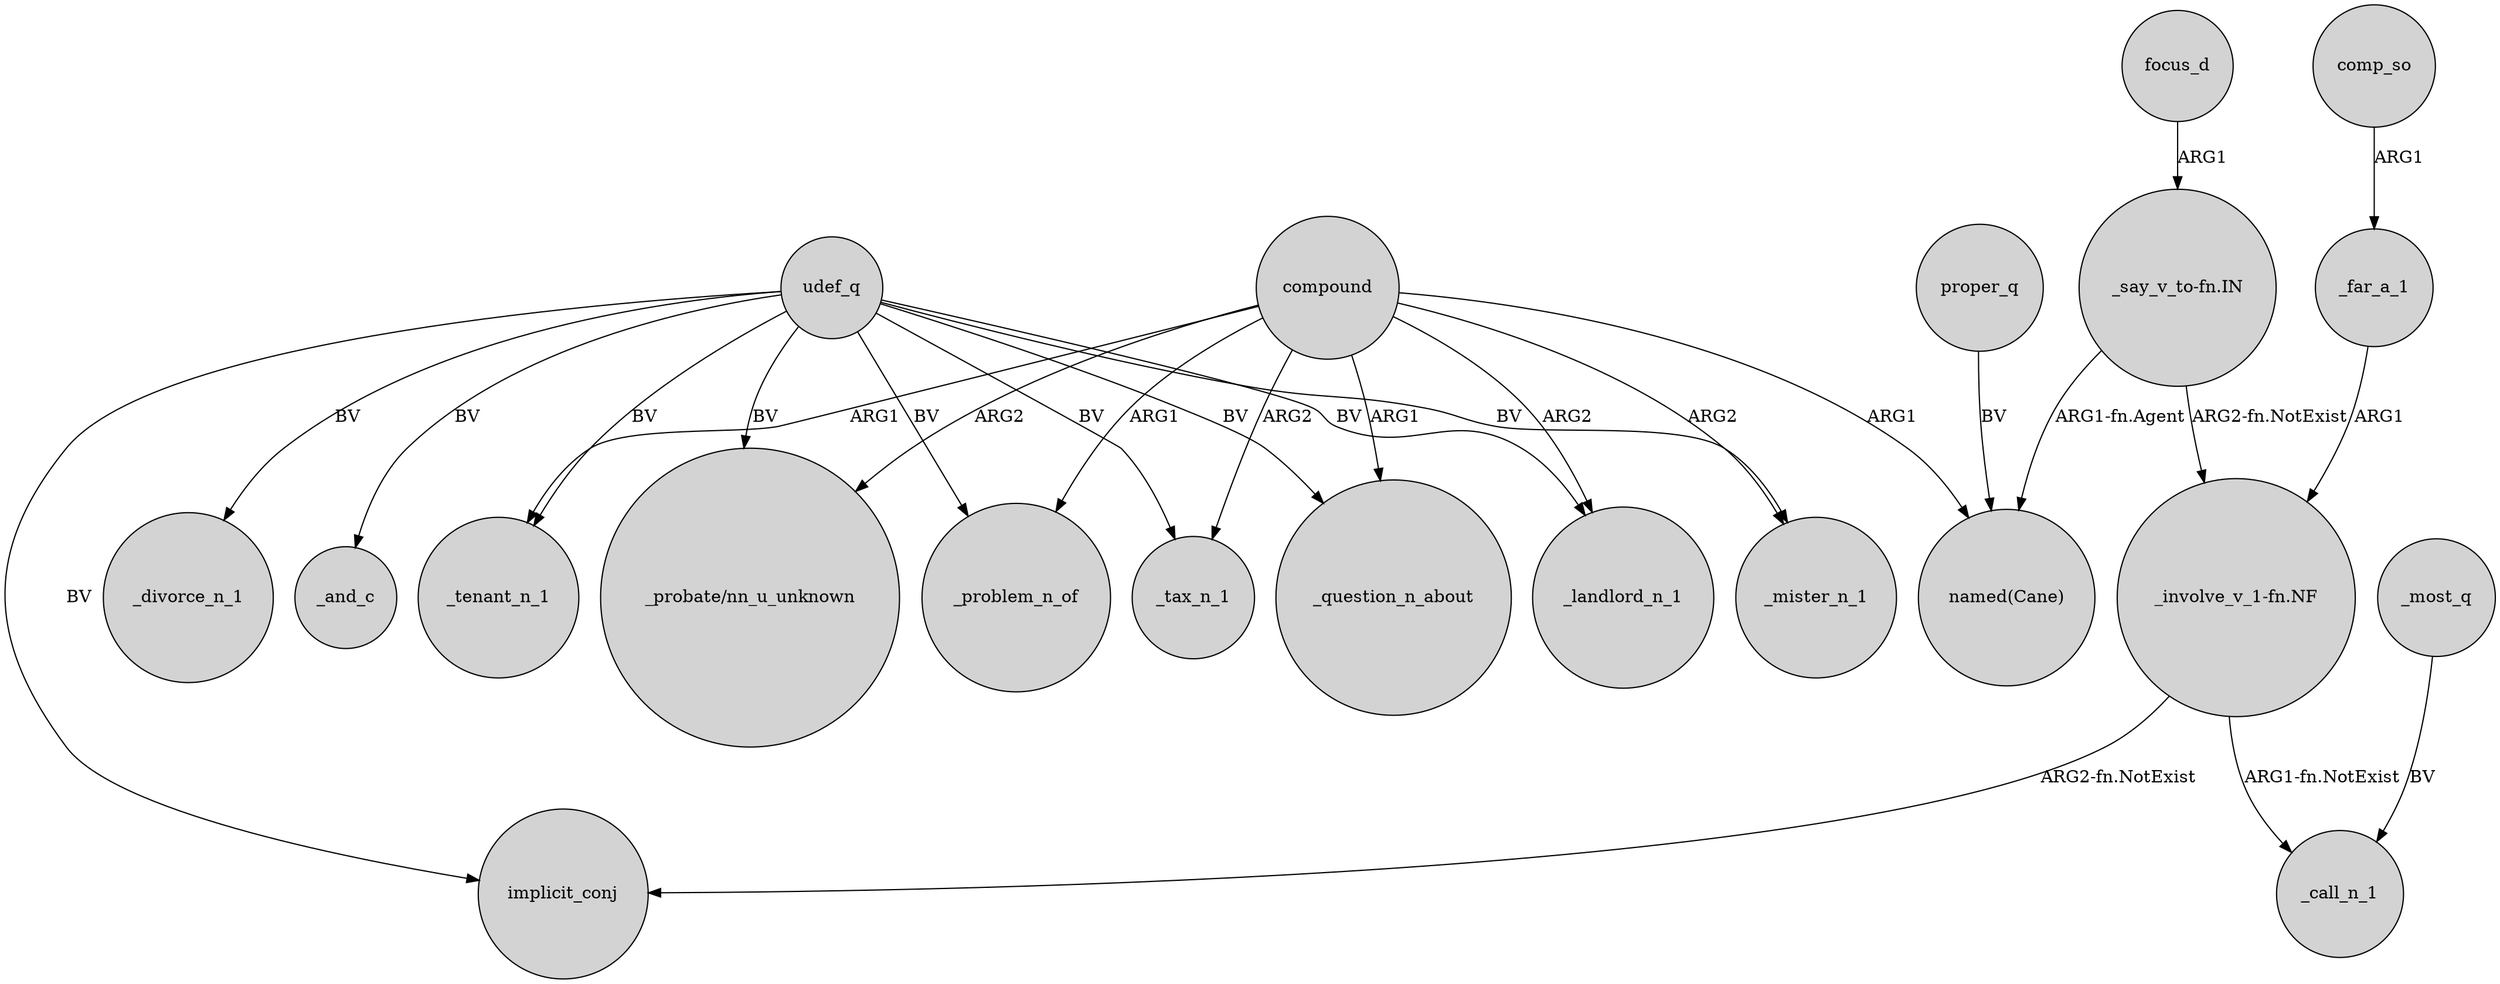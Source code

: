 digraph {
	node [shape=circle style=filled]
	_far_a_1 -> "_involve_v_1-fn.NF" [label=ARG1]
	compound -> _tenant_n_1 [label=ARG1]
	compound -> _landlord_n_1 [label=ARG2]
	compound -> _mister_n_1 [label=ARG2]
	udef_q -> _mister_n_1 [label=BV]
	udef_q -> _question_n_about [label=BV]
	udef_q -> _tenant_n_1 [label=BV]
	udef_q -> _problem_n_of [label=BV]
	udef_q -> implicit_conj [label=BV]
	_most_q -> _call_n_1 [label=BV]
	compound -> "named(Cane)" [label=ARG1]
	comp_so -> _far_a_1 [label=ARG1]
	"_say_v_to-fn.IN" -> "_involve_v_1-fn.NF" [label="ARG2-fn.NotExist"]
	udef_q -> _tax_n_1 [label=BV]
	compound -> _problem_n_of [label=ARG1]
	"_say_v_to-fn.IN" -> "named(Cane)" [label="ARG1-fn.Agent"]
	compound -> "_probate/nn_u_unknown" [label=ARG2]
	"_involve_v_1-fn.NF" -> implicit_conj [label="ARG2-fn.NotExist"]
	udef_q -> _landlord_n_1 [label=BV]
	"_involve_v_1-fn.NF" -> _call_n_1 [label="ARG1-fn.NotExist"]
	compound -> _question_n_about [label=ARG1]
	proper_q -> "named(Cane)" [label=BV]
	udef_q -> _divorce_n_1 [label=BV]
	compound -> _tax_n_1 [label=ARG2]
	udef_q -> _and_c [label=BV]
	udef_q -> "_probate/nn_u_unknown" [label=BV]
	focus_d -> "_say_v_to-fn.IN" [label=ARG1]
}
